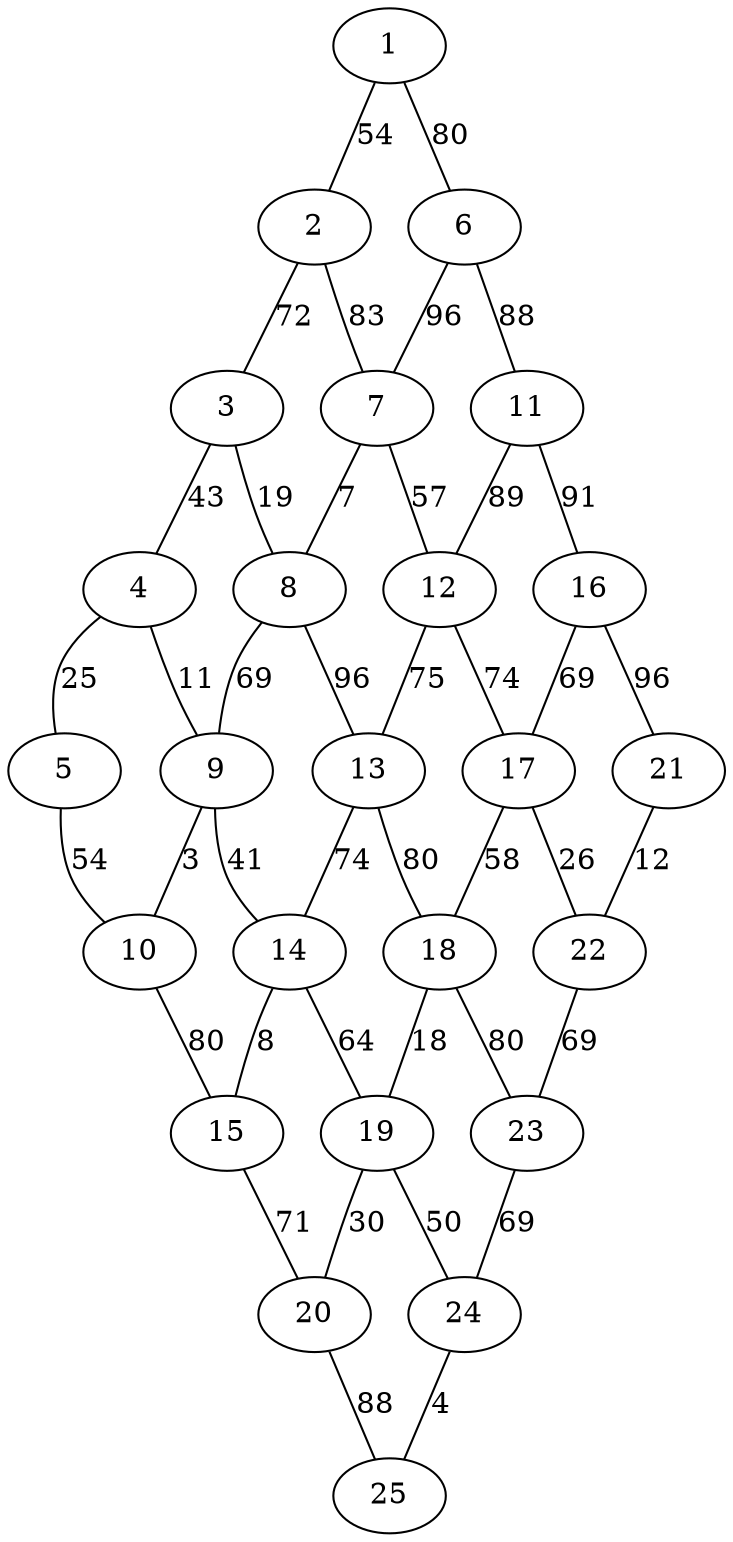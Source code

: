 graph x {
1 -- 2[label=54];
1 -- 6[label=80];
2 -- 3[label=72];
2 -- 7[label=83];
3 -- 4[label=43];
3 -- 8[label=19];
4 -- 5[label=25];
4 -- 9[label=11];
5 -- 10[label=54];
6 -- 7[label=96];
6 -- 11[label=88];
7 -- 8[label=7];
7 -- 12[label=57];
8 -- 9[label=69];
8 -- 13[label=96];
9 -- 10[label=3];
9 -- 14[label=41];
10 -- 15[label=80];
11 -- 12[label=89];
11 -- 16[label=91];
12 -- 13[label=75];
12 -- 17[label=74];
13 -- 14[label=74];
13 -- 18[label=80];
14 -- 15[label=8];
14 -- 19[label=64];
15 -- 20[label=71];
16 -- 17[label=69];
16 -- 21[label=96];
17 -- 18[label=58];
17 -- 22[label=26];
18 -- 19[label=18];
18 -- 23[label=80];
19 -- 20[label=30];
19 -- 24[label=50];
20 -- 25[label=88];
21 -- 22[label=12];
22 -- 23[label=69];
23 -- 24[label=69];
24 -- 25[label=4];
}